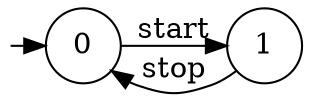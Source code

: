digraph G {
  graph [rankdir="LR" ranksep=0];
  zz [label="" color="white" fillcolor="white" shape="circle" style="filled" fixedsize=true width=0.0];
  0 [color="black" fillcolor="white" shape="circle" style="filled"];
  1 [color="black" fillcolor="white" shape="circle" style="filled"];
  zz -> 0 [label=""];
  0 -> 1 [label="start"];
  1 -> 0 [label="stop"];
}
